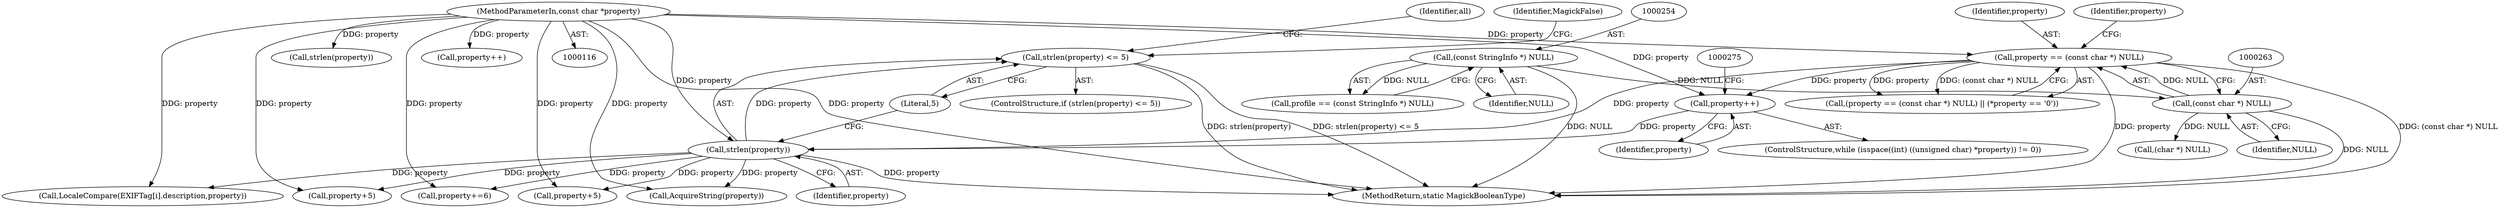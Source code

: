 digraph "0_ImageMagick_d8ab7f046587f2e9f734b687ba7e6e10147c294b_5@API" {
"1000284" [label="(Call,strlen(property) <= 5)"];
"1000285" [label="(Call,strlen(property))"];
"1000281" [label="(Call,property++)"];
"1000260" [label="(Call,property == (const char *) NULL)"];
"1000118" [label="(MethodParameterIn,const char *property)"];
"1000262" [label="(Call,(const char *) NULL)"];
"1000253" [label="(Call,(const StringInfo *) NULL)"];
"1000283" [label="(ControlStructure,if (strlen(property) <= 5))"];
"1000286" [label="(Identifier,property)"];
"1000285" [label="(Call,strlen(property))"];
"1000287" [label="(Literal,5)"];
"1000330" [label="(Call,property+5)"];
"1001075" [label="(Call,AcquireString(property))"];
"1000282" [label="(Identifier,property)"];
"1000284" [label="(Call,strlen(property) <= 5)"];
"1000271" [label="(ControlStructure,while (isspace((int) ((unsigned char) *property)) != 0))"];
"1000261" [label="(Identifier,property)"];
"1000253" [label="(Call,(const StringInfo *) NULL)"];
"1000281" [label="(Call,property++)"];
"1000255" [label="(Identifier,NULL)"];
"1000289" [label="(Identifier,MagickFalse)"];
"1000848" [label="(Call,(char *) NULL)"];
"1000449" [label="(Call,LocaleCompare(EXIFTag[i].description,property))"];
"1000259" [label="(Call,(property == (const char *) NULL) || (*property == '\0'))"];
"1001414" [label="(MethodReturn,static MagickBooleanType)"];
"1000341" [label="(Call,strlen(property))"];
"1000267" [label="(Identifier,property)"];
"1000298" [label="(Call,property+5)"];
"1000291" [label="(Identifier,all)"];
"1000251" [label="(Call,profile == (const StringInfo *) NULL)"];
"1000264" [label="(Identifier,NULL)"];
"1000260" [label="(Call,property == (const char *) NULL)"];
"1000371" [label="(Call,property++)"];
"1000118" [label="(MethodParameterIn,const char *property)"];
"1000262" [label="(Call,(const char *) NULL)"];
"1000336" [label="(Call,property+=6)"];
"1000284" -> "1000283"  [label="AST: "];
"1000284" -> "1000287"  [label="CFG: "];
"1000285" -> "1000284"  [label="AST: "];
"1000287" -> "1000284"  [label="AST: "];
"1000289" -> "1000284"  [label="CFG: "];
"1000291" -> "1000284"  [label="CFG: "];
"1000284" -> "1001414"  [label="DDG: strlen(property)"];
"1000284" -> "1001414"  [label="DDG: strlen(property) <= 5"];
"1000285" -> "1000284"  [label="DDG: property"];
"1000285" -> "1000286"  [label="CFG: "];
"1000286" -> "1000285"  [label="AST: "];
"1000287" -> "1000285"  [label="CFG: "];
"1000285" -> "1001414"  [label="DDG: property"];
"1000281" -> "1000285"  [label="DDG: property"];
"1000260" -> "1000285"  [label="DDG: property"];
"1000118" -> "1000285"  [label="DDG: property"];
"1000285" -> "1000298"  [label="DDG: property"];
"1000285" -> "1000330"  [label="DDG: property"];
"1000285" -> "1000336"  [label="DDG: property"];
"1000285" -> "1000449"  [label="DDG: property"];
"1000285" -> "1001075"  [label="DDG: property"];
"1000281" -> "1000271"  [label="AST: "];
"1000281" -> "1000282"  [label="CFG: "];
"1000282" -> "1000281"  [label="AST: "];
"1000275" -> "1000281"  [label="CFG: "];
"1000260" -> "1000281"  [label="DDG: property"];
"1000118" -> "1000281"  [label="DDG: property"];
"1000260" -> "1000259"  [label="AST: "];
"1000260" -> "1000262"  [label="CFG: "];
"1000261" -> "1000260"  [label="AST: "];
"1000262" -> "1000260"  [label="AST: "];
"1000267" -> "1000260"  [label="CFG: "];
"1000259" -> "1000260"  [label="CFG: "];
"1000260" -> "1001414"  [label="DDG: (const char *) NULL"];
"1000260" -> "1001414"  [label="DDG: property"];
"1000260" -> "1000259"  [label="DDG: property"];
"1000260" -> "1000259"  [label="DDG: (const char *) NULL"];
"1000118" -> "1000260"  [label="DDG: property"];
"1000262" -> "1000260"  [label="DDG: NULL"];
"1000118" -> "1000116"  [label="AST: "];
"1000118" -> "1001414"  [label="DDG: property"];
"1000118" -> "1000298"  [label="DDG: property"];
"1000118" -> "1000330"  [label="DDG: property"];
"1000118" -> "1000336"  [label="DDG: property"];
"1000118" -> "1000341"  [label="DDG: property"];
"1000118" -> "1000371"  [label="DDG: property"];
"1000118" -> "1000449"  [label="DDG: property"];
"1000118" -> "1001075"  [label="DDG: property"];
"1000262" -> "1000264"  [label="CFG: "];
"1000263" -> "1000262"  [label="AST: "];
"1000264" -> "1000262"  [label="AST: "];
"1000262" -> "1001414"  [label="DDG: NULL"];
"1000253" -> "1000262"  [label="DDG: NULL"];
"1000262" -> "1000848"  [label="DDG: NULL"];
"1000253" -> "1000251"  [label="AST: "];
"1000253" -> "1000255"  [label="CFG: "];
"1000254" -> "1000253"  [label="AST: "];
"1000255" -> "1000253"  [label="AST: "];
"1000251" -> "1000253"  [label="CFG: "];
"1000253" -> "1001414"  [label="DDG: NULL"];
"1000253" -> "1000251"  [label="DDG: NULL"];
}
